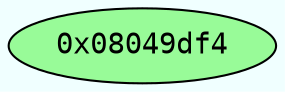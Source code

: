 digraph code {
	graph [bgcolor=azure fontsize=8 fontname="Courier" splines="ortho"];
	node [fillcolor=gray style=filled];
	edge [arrowhead="normal"];
	"0x08049df4" [URL="sym.e/0x08049df4", fillcolor="palegreen",color="black", fontname="Courier",label="0x08049df4"]
}
